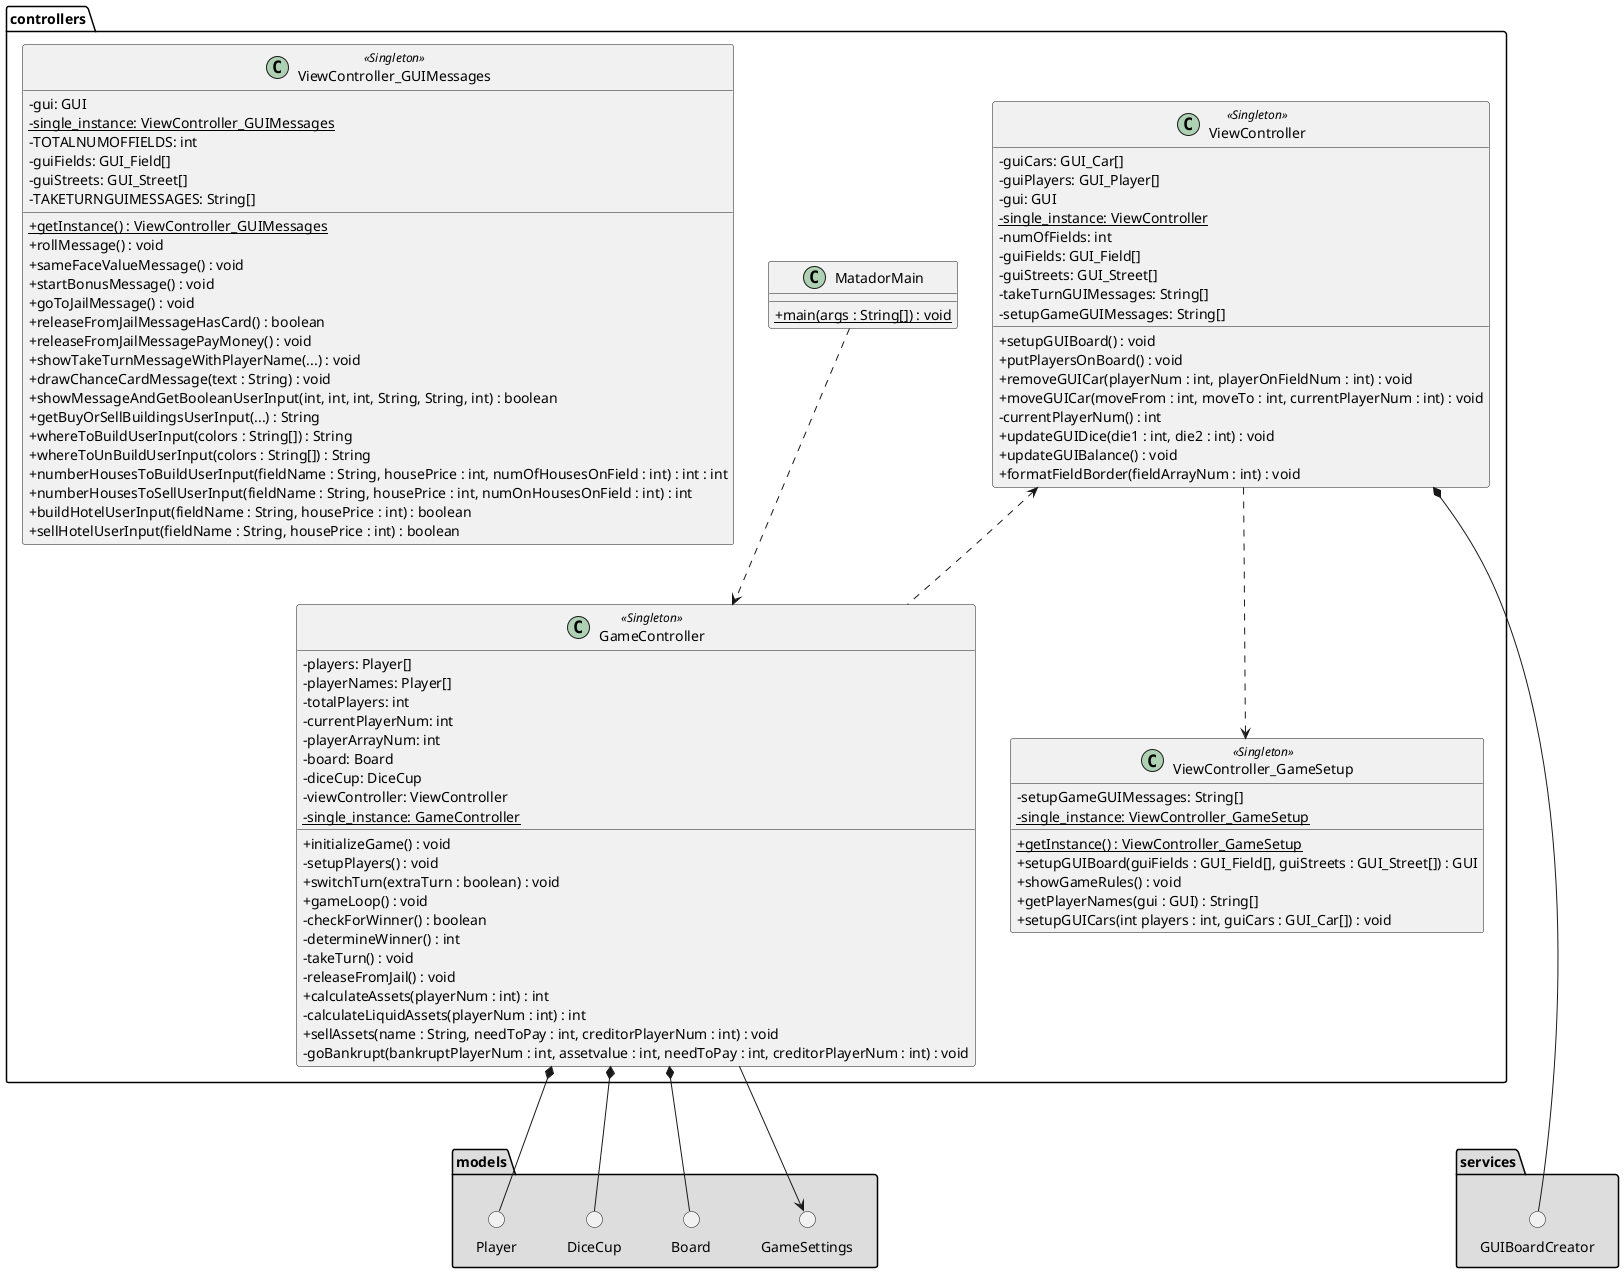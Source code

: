 @startuml
'https://plantuml.com/class-diagram
skinparam classAttributeIconSize 0

package controllers {

class MatadorMain {

    {static}+main(args : String[]) : void

}

class GameController <<Singleton>>{
    -players: Player[]
    -playerNames: Player[]
    -totalPlayers: int
    -currentPlayerNum: int
    -playerArrayNum: int
    -board: Board
    -diceCup: DiceCup
    -viewController: ViewController
    {static}-single_instance: GameController

    +initializeGame() : void
    -setupPlayers() : void
    +switchTurn(extraTurn : boolean) : void
    +gameLoop() : void
    -checkForWinner() : boolean
    -determineWinner() : int
    -takeTurn() : void
    -releaseFromJail() : void
    +calculateAssets(playerNum : int) : int
    -calculateLiquidAssets(playerNum : int) : int
    +sellAssets(name : String, needToPay : int, creditorPlayerNum : int) : void
    -goBankrupt(bankruptPlayerNum : int, assetvalue : int, needToPay : int, creditorPlayerNum : int) : void

}

'class GameSetupController {
'
'}

class ViewController <<Singleton>>{
    -guiCars: GUI_Car[]
    -guiPlayers: GUI_Player[]
    -gui: GUI
    {static}-single_instance: ViewController
    -numOfFields: int
    -guiFields: GUI_Field[]
    -guiStreets: GUI_Street[]
    -takeTurnGUIMessages: String[]
    -setupGameGUIMessages: String[]

    +setupGUIBoard() : void
    +putPlayersOnBoard() : void
    +removeGUICar(playerNum : int, playerOnFieldNum : int) : void
    +moveGUICar(moveFrom : int, moveTo : int, currentPlayerNum : int) : void
    -currentPlayerNum() : int
    +updateGUIDice(die1 : int, die2 : int) : void
    +updateGUIBalance() : void
    +formatFieldBorder(fieldArrayNum : int) : void

}

class ViewController_GUIMessages <<Singleton>> {
    -gui: GUI
    {static}-single_instance: ViewController_GUIMessages
    -TOTALNUMOFFIELDS: int
    -guiFields: GUI_Field[]
    -guiStreets: GUI_Street[]
    -TAKETURNGUIMESSAGES: String[]

    {static}+getInstance() : ViewController_GUIMessages
    +rollMessage() : void
    +sameFaceValueMessage() : void
    +startBonusMessage() : void
    +goToJailMessage() : void
    +releaseFromJailMessageHasCard() : boolean
    +releaseFromJailMessagePayMoney() : void
    +showTakeTurnMessageWithPlayerName(...) : void
    +drawChanceCardMessage(text : String) : void
    +showMessageAndGetBooleanUserInput(int, int, int, String, String, int) : boolean
    +getBuyOrSellBuildingsUserInput(...) : String
    +whereToBuildUserInput(colors : String[]) : String
    +whereToUnBuildUserInput(colors : String[]) : String
    +numberHousesToBuildUserInput(fieldName : String, housePrice : int, numOfHousesOnField : int) : int : int
    +numberHousesToSellUserInput(fieldName : String, housePrice : int, numOnHousesOnField : int) : int
    +buildHotelUserInput(fieldName : String, housePrice : int) : boolean
    +sellHotelUserInput(fieldName : String, housePrice : int) : boolean

}

class ViewController_GameSetup <<Singleton>>{
    -setupGameGUIMessages: String[]
    {static}-single_instance: ViewController_GameSetup

    {static}+getInstance() : ViewController_GameSetup
    +setupGUIBoard(guiFields : GUI_Field[], guiStreets : GUI_Street[]) : GUI
    +showGameRules() : void
    +getPlayerNames(gui : GUI) : String[]
    +setupGUICars(int players : int, guiCars : GUI_Car[]) : void
}


}

package models #DDDDDD {
() Player
() DiceCup
() Board
() GameSettings

}

package services #DDDDDD {
() GUIBoardCreator
}

MatadorMain ..> GameController
ViewController <.. GameController
ViewController *---- GUIBoardCreator
ViewController ..> ViewController_GameSetup
GameController *--- Player
GameController *--- DiceCup
GameController *--- Board
GameController ---> GameSettings


@enduml